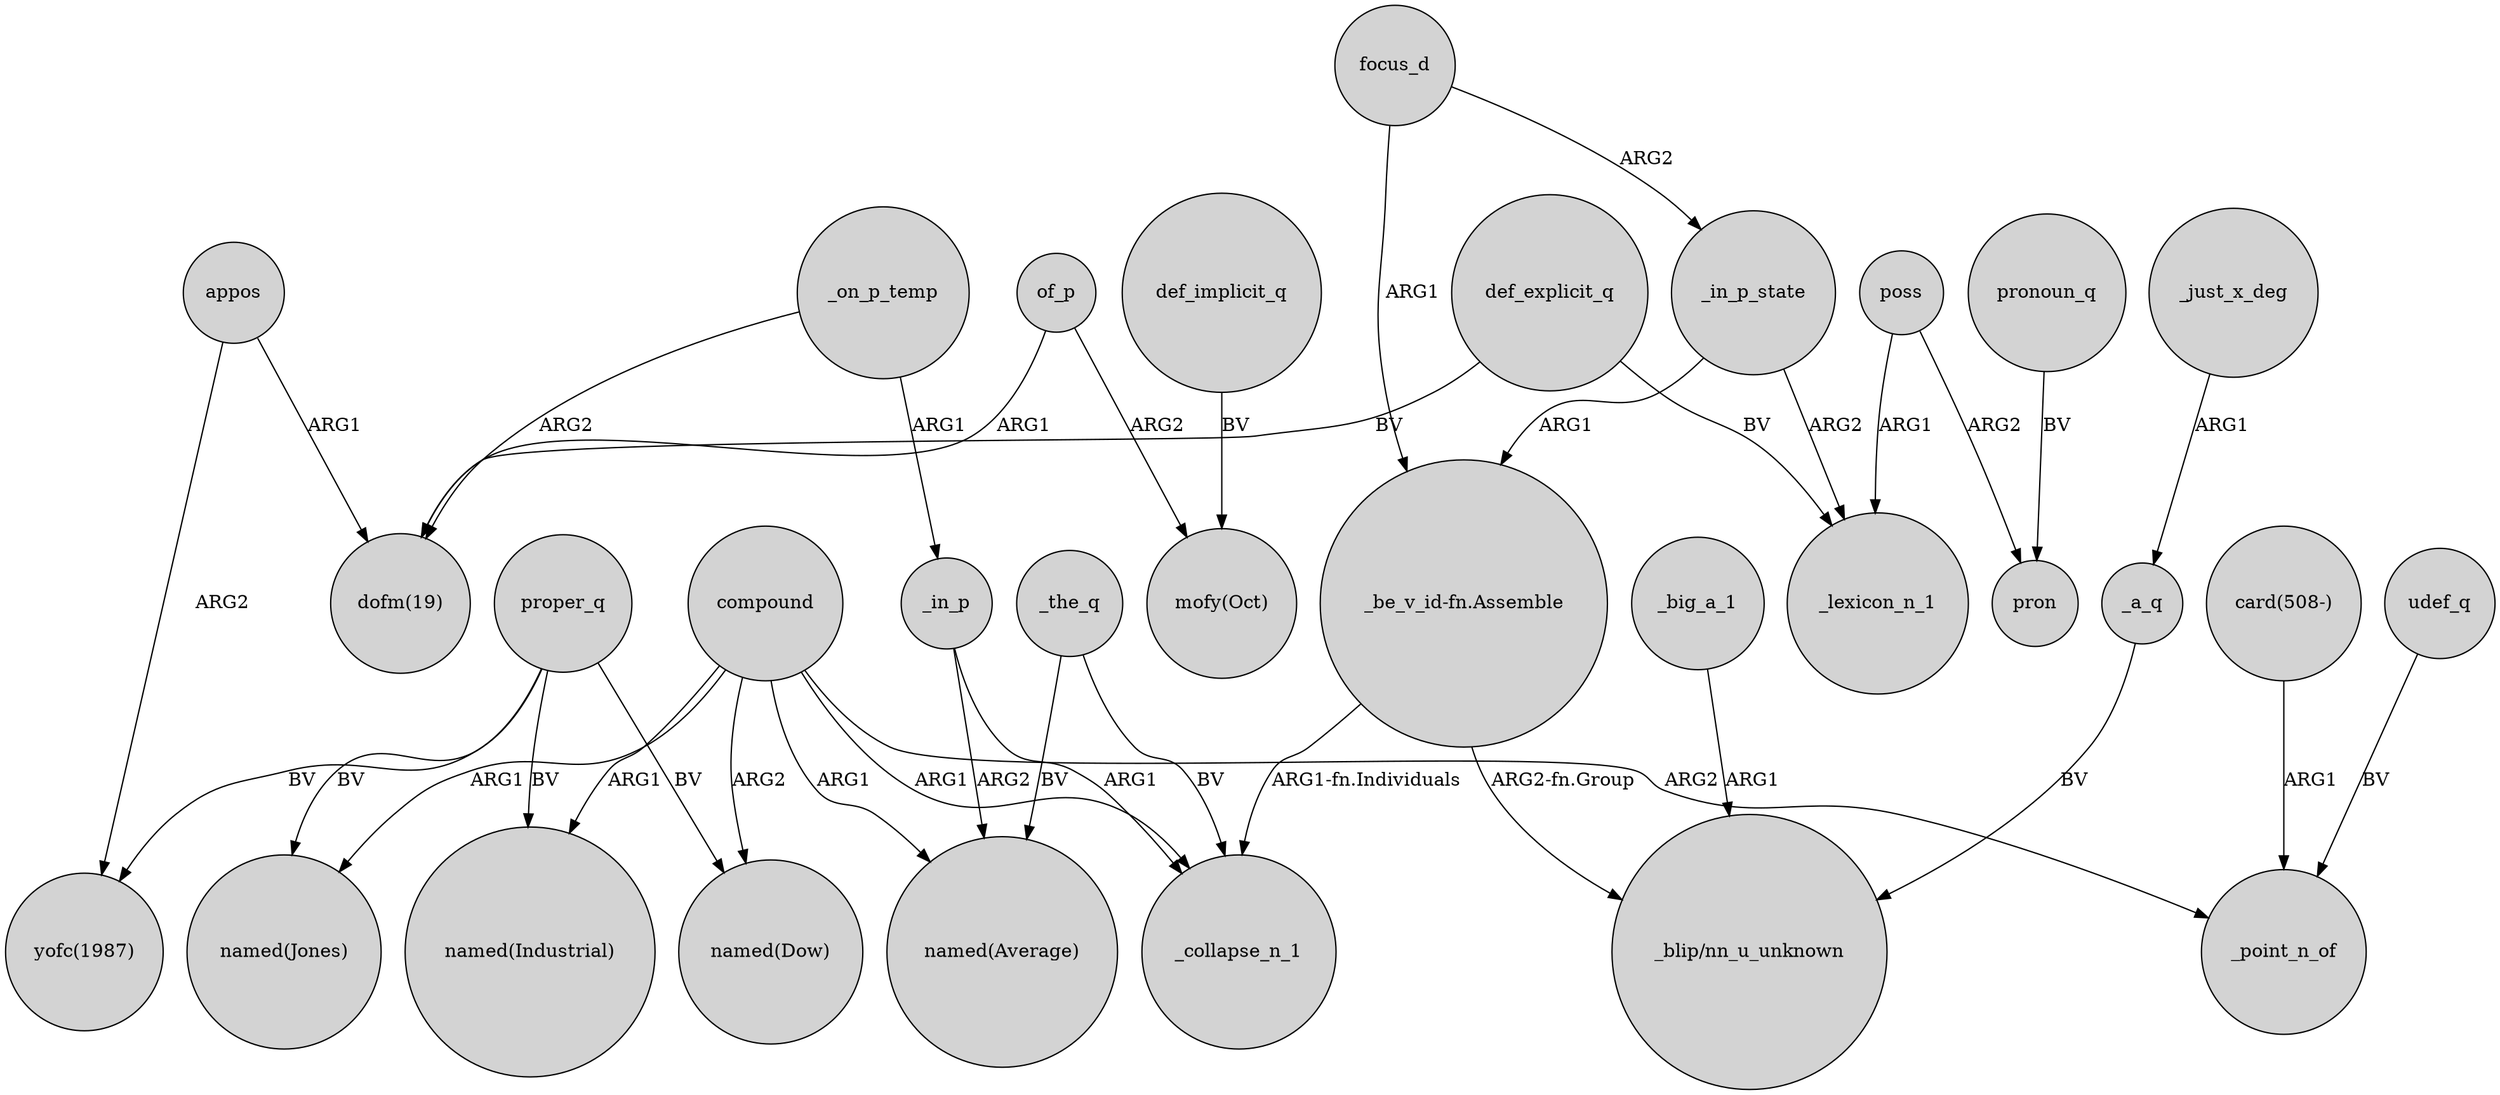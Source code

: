 digraph {
	node [shape=circle style=filled]
	focus_d -> _in_p_state [label=ARG2]
	compound -> "named(Jones)" [label=ARG1]
	_just_x_deg -> _a_q [label=ARG1]
	_in_p -> _collapse_n_1 [label=ARG1]
	compound -> _point_n_of [label=ARG2]
	of_p -> "mofy(Oct)" [label=ARG2]
	def_explicit_q -> _lexicon_n_1 [label=BV]
	_a_q -> "_blip/nn_u_unknown" [label=BV]
	of_p -> "dofm(19)" [label=ARG1]
	appos -> "dofm(19)" [label=ARG1]
	pronoun_q -> pron [label=BV]
	poss -> pron [label=ARG2]
	"_be_v_id-fn.Assemble" -> "_blip/nn_u_unknown" [label="ARG2-fn.Group"]
	proper_q -> "named(Industrial)" [label=BV]
	"card(508-)" -> _point_n_of [label=ARG1]
	proper_q -> "yofc(1987)" [label=BV]
	focus_d -> "_be_v_id-fn.Assemble" [label=ARG1]
	_in_p_state -> _lexicon_n_1 [label=ARG2]
	appos -> "yofc(1987)" [label=ARG2]
	_in_p_state -> "_be_v_id-fn.Assemble" [label=ARG1]
	"_be_v_id-fn.Assemble" -> _collapse_n_1 [label="ARG1-fn.Individuals"]
	_the_q -> "named(Average)" [label=BV]
	proper_q -> "named(Jones)" [label=BV]
	proper_q -> "named(Dow)" [label=BV]
	_the_q -> _collapse_n_1 [label=BV]
	compound -> "named(Industrial)" [label=ARG1]
	compound -> "named(Average)" [label=ARG1]
	def_implicit_q -> "mofy(Oct)" [label=BV]
	_on_p_temp -> _in_p [label=ARG1]
	compound -> "named(Dow)" [label=ARG2]
	compound -> _collapse_n_1 [label=ARG1]
	_big_a_1 -> "_blip/nn_u_unknown" [label=ARG1]
	udef_q -> _point_n_of [label=BV]
	_on_p_temp -> "dofm(19)" [label=ARG2]
	def_explicit_q -> "dofm(19)" [label=BV]
	_in_p -> "named(Average)" [label=ARG2]
	poss -> _lexicon_n_1 [label=ARG1]
}
